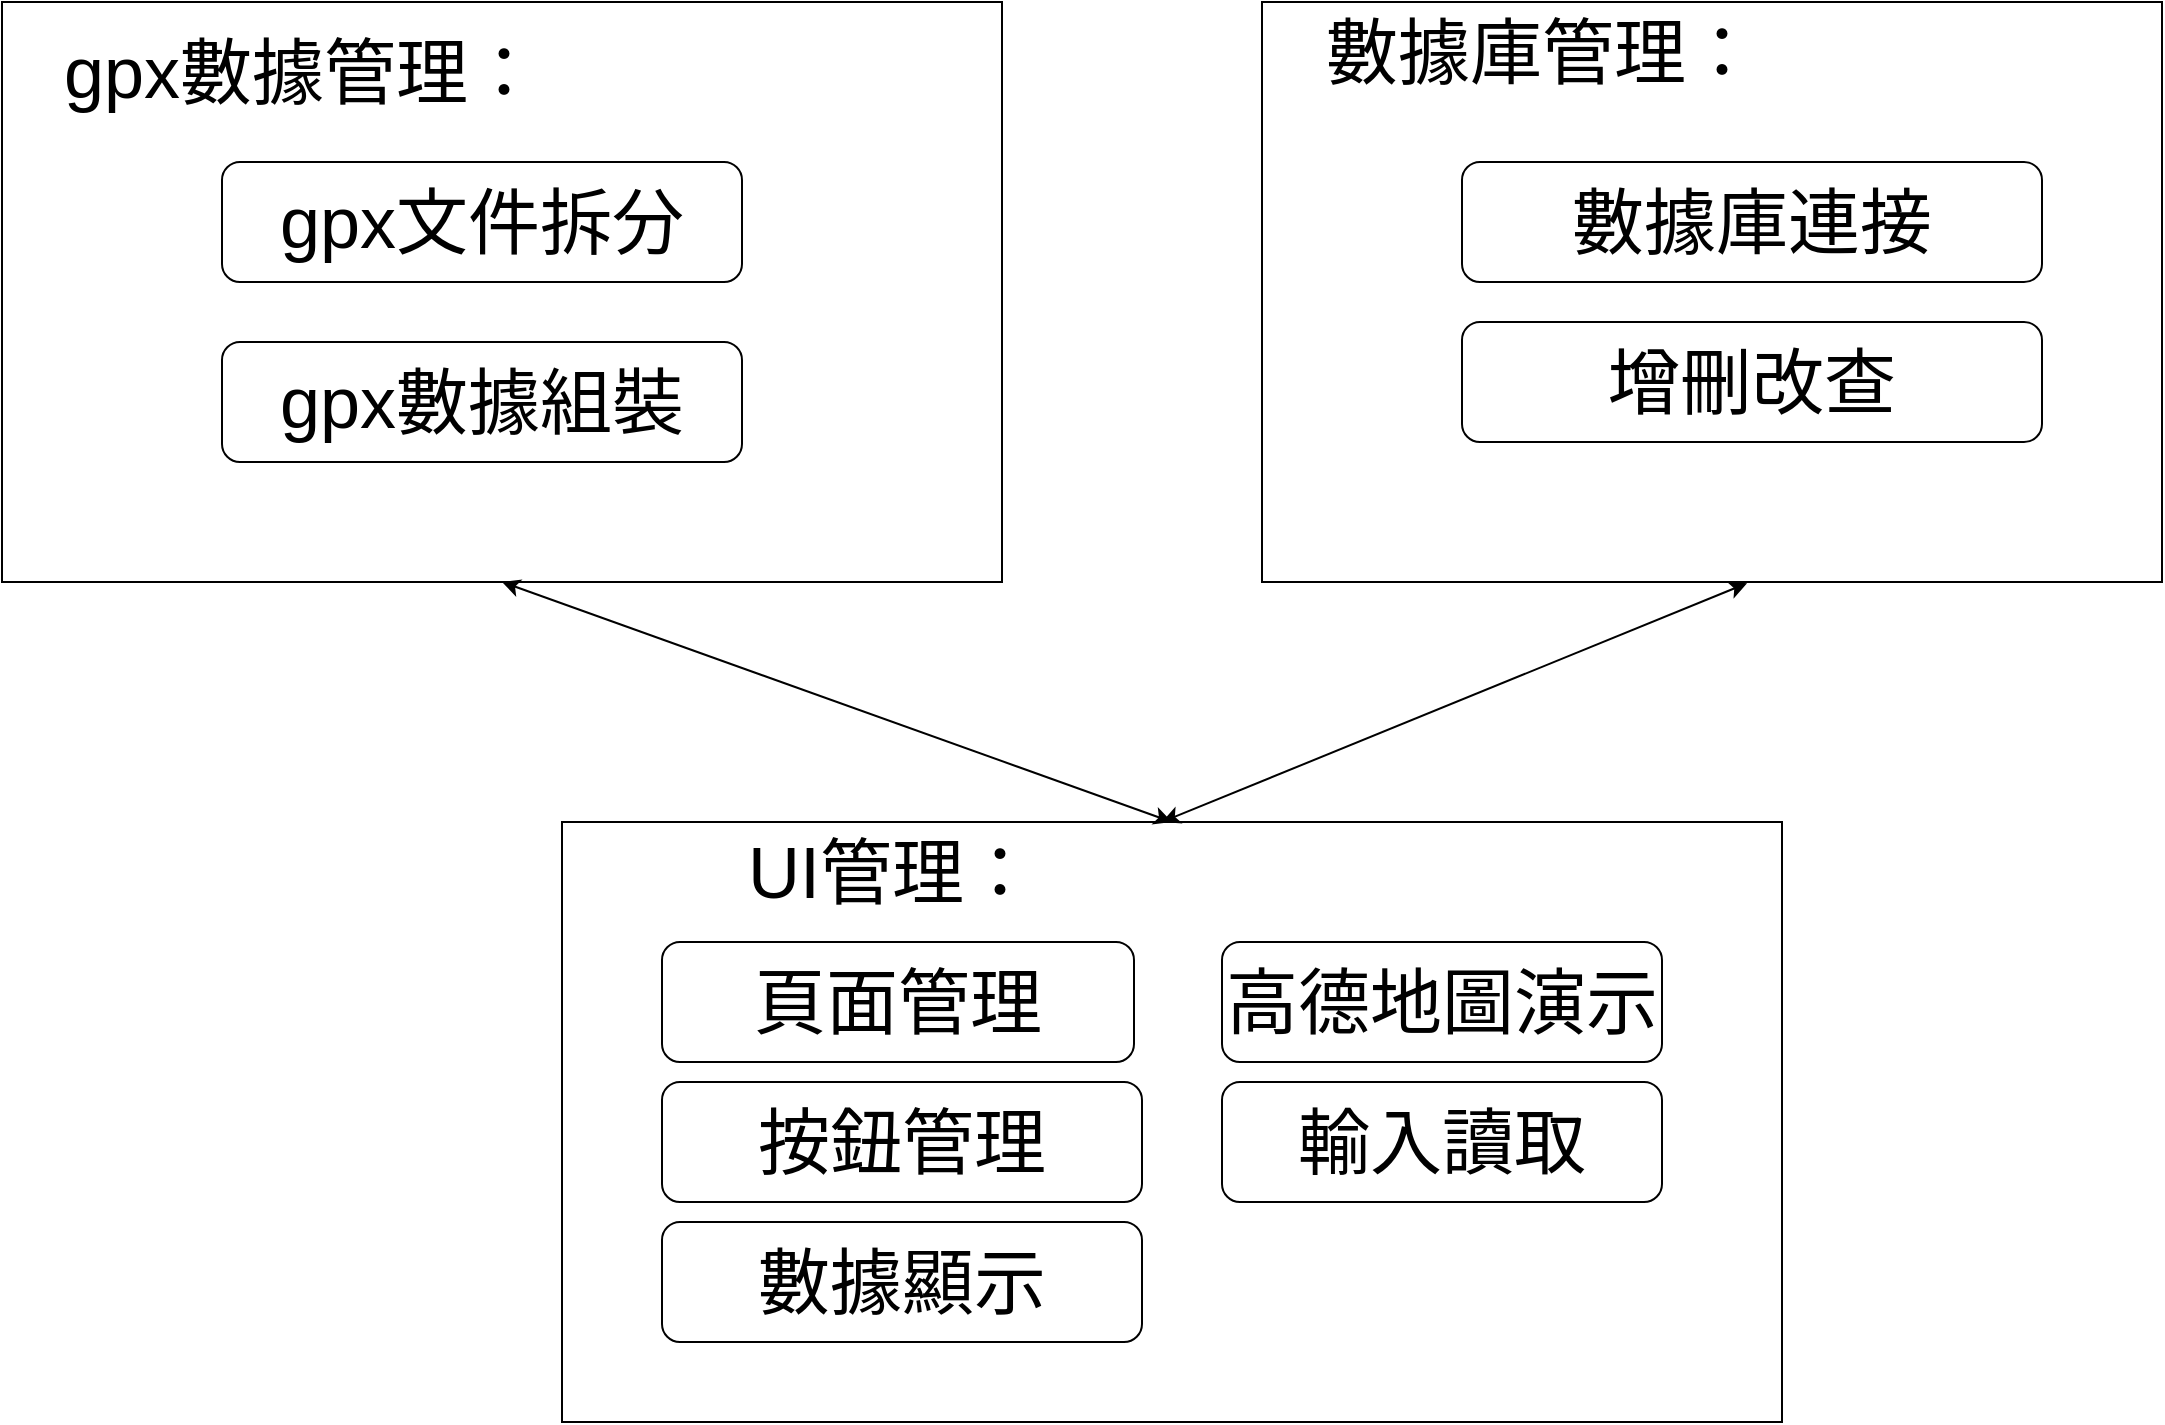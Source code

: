 <mxfile version="17.5.0" type="github">
  <diagram id="efclQ2mYd0wn6vlMMec0" name="Page-1">
    <mxGraphModel dx="1590" dy="773" grid="1" gridSize="10" guides="1" tooltips="1" connect="1" arrows="1" fold="1" page="1" pageScale="1" pageWidth="827" pageHeight="1169" math="0" shadow="0">
      <root>
        <mxCell id="0" />
        <mxCell id="1" parent="0" />
        <mxCell id="PMwcCSvuLf5VPloV6X2n-1" value="" style="rounded=0;whiteSpace=wrap;html=1;" vertex="1" parent="1">
          <mxGeometry x="50" y="70" width="500" height="290" as="geometry" />
        </mxCell>
        <mxCell id="PMwcCSvuLf5VPloV6X2n-2" value="&lt;font style=&quot;font-size: 36px&quot;&gt;gpx數據管理：&lt;/font&gt;" style="text;html=1;strokeColor=none;fillColor=none;align=center;verticalAlign=middle;whiteSpace=wrap;rounded=0;" vertex="1" parent="1">
          <mxGeometry x="60" y="90" width="280" height="30" as="geometry" />
        </mxCell>
        <mxCell id="PMwcCSvuLf5VPloV6X2n-3" value="gpx文件拆分" style="rounded=1;whiteSpace=wrap;html=1;fontSize=36;" vertex="1" parent="1">
          <mxGeometry x="160" y="150" width="260" height="60" as="geometry" />
        </mxCell>
        <mxCell id="PMwcCSvuLf5VPloV6X2n-4" value="gpx數據組裝" style="rounded=1;whiteSpace=wrap;html=1;fontSize=36;" vertex="1" parent="1">
          <mxGeometry x="160" y="240" width="260" height="60" as="geometry" />
        </mxCell>
        <mxCell id="PMwcCSvuLf5VPloV6X2n-8" value="" style="rounded=0;whiteSpace=wrap;html=1;fontSize=36;" vertex="1" parent="1">
          <mxGeometry x="680" y="70" width="450" height="290" as="geometry" />
        </mxCell>
        <mxCell id="PMwcCSvuLf5VPloV6X2n-9" value="數據庫管理：&lt;br&gt;" style="text;html=1;strokeColor=none;fillColor=none;align=center;verticalAlign=middle;whiteSpace=wrap;rounded=0;fontSize=36;" vertex="1" parent="1">
          <mxGeometry x="700" y="80" width="240" height="30" as="geometry" />
        </mxCell>
        <mxCell id="PMwcCSvuLf5VPloV6X2n-10" value="數據庫連接" style="rounded=1;whiteSpace=wrap;html=1;fontSize=36;" vertex="1" parent="1">
          <mxGeometry x="780" y="150" width="290" height="60" as="geometry" />
        </mxCell>
        <mxCell id="PMwcCSvuLf5VPloV6X2n-11" value="增刪改查" style="rounded=1;whiteSpace=wrap;html=1;fontSize=36;" vertex="1" parent="1">
          <mxGeometry x="780" y="230" width="290" height="60" as="geometry" />
        </mxCell>
        <mxCell id="PMwcCSvuLf5VPloV6X2n-12" value="" style="rounded=0;whiteSpace=wrap;html=1;fontSize=36;" vertex="1" parent="1">
          <mxGeometry x="330" y="480" width="610" height="300" as="geometry" />
        </mxCell>
        <mxCell id="PMwcCSvuLf5VPloV6X2n-13" value="UI管理：" style="text;html=1;strokeColor=none;fillColor=none;align=center;verticalAlign=middle;whiteSpace=wrap;rounded=0;fontSize=36;" vertex="1" parent="1">
          <mxGeometry x="340" y="490" width="310" height="30" as="geometry" />
        </mxCell>
        <mxCell id="PMwcCSvuLf5VPloV6X2n-14" value="頁面管理" style="rounded=1;whiteSpace=wrap;html=1;fontSize=36;" vertex="1" parent="1">
          <mxGeometry x="380" y="540" width="236" height="60" as="geometry" />
        </mxCell>
        <mxCell id="PMwcCSvuLf5VPloV6X2n-15" value="按鈕管理" style="rounded=1;whiteSpace=wrap;html=1;fontSize=36;" vertex="1" parent="1">
          <mxGeometry x="380" y="610" width="240" height="60" as="geometry" />
        </mxCell>
        <mxCell id="PMwcCSvuLf5VPloV6X2n-16" value="數據顯示" style="rounded=1;whiteSpace=wrap;html=1;fontSize=36;" vertex="1" parent="1">
          <mxGeometry x="380" y="680" width="240" height="60" as="geometry" />
        </mxCell>
        <mxCell id="PMwcCSvuLf5VPloV6X2n-17" value="高德地圖演示" style="rounded=1;whiteSpace=wrap;html=1;fontSize=36;" vertex="1" parent="1">
          <mxGeometry x="660" y="540" width="220" height="60" as="geometry" />
        </mxCell>
        <mxCell id="PMwcCSvuLf5VPloV6X2n-18" value="輸入讀取" style="rounded=1;whiteSpace=wrap;html=1;fontSize=36;" vertex="1" parent="1">
          <mxGeometry x="660" y="610" width="220" height="60" as="geometry" />
        </mxCell>
        <mxCell id="PMwcCSvuLf5VPloV6X2n-19" value="" style="endArrow=classic;startArrow=classic;html=1;rounded=0;fontSize=36;entryX=0.5;entryY=0;entryDx=0;entryDy=0;" edge="1" parent="1" target="PMwcCSvuLf5VPloV6X2n-12">
          <mxGeometry width="50" height="50" relative="1" as="geometry">
            <mxPoint x="300" y="360" as="sourcePoint" />
            <mxPoint x="440" y="340" as="targetPoint" />
          </mxGeometry>
        </mxCell>
        <mxCell id="PMwcCSvuLf5VPloV6X2n-20" value="" style="endArrow=classic;startArrow=classic;html=1;rounded=0;fontSize=36;entryX=0.539;entryY=1.002;entryDx=0;entryDy=0;entryPerimeter=0;" edge="1" parent="1" target="PMwcCSvuLf5VPloV6X2n-8">
          <mxGeometry width="50" height="50" relative="1" as="geometry">
            <mxPoint x="630" y="480" as="sourcePoint" />
            <mxPoint x="560" y="370" as="targetPoint" />
          </mxGeometry>
        </mxCell>
      </root>
    </mxGraphModel>
  </diagram>
</mxfile>
